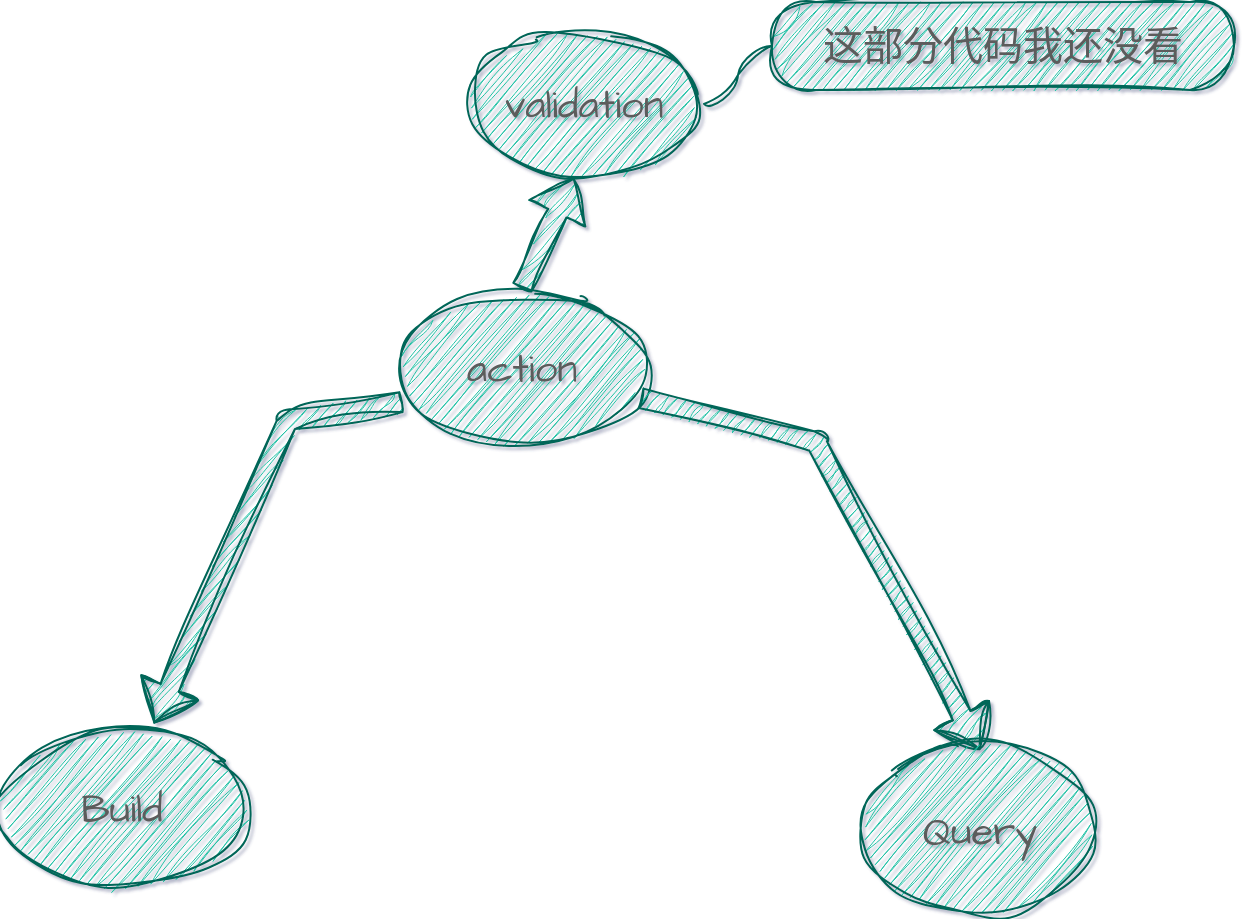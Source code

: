 <mxfile version="20.5.3" type="github">
  <diagram id="AhnOpRhV6lnkODjUMpa0" name="Page-1">
    <mxGraphModel dx="948" dy="548" grid="1" gridSize="11" guides="1" tooltips="1" connect="1" arrows="1" fold="1" page="1" pageScale="1" pageWidth="850" pageHeight="1100" math="0" shadow="1">
      <root>
        <mxCell id="0" />
        <mxCell id="1" parent="0" />
        <mxCell id="9DdzNbev5yr624p6ZmV5-5" value="action" style="ellipse;whiteSpace=wrap;html=1;hachureGap=4;jiggle=2;strokeColor=#006658;fontFamily=Architects Daughter;fontSource=https%3A%2F%2Ffonts.googleapis.com%2Fcss%3Ffamily%3DArchitects%2BDaughter;fontSize=20;fontColor=#5C5C5C;fillColor=#21C0A5;sketch=1;rounded=1;" vertex="1" parent="1">
          <mxGeometry x="365" y="165" width="120" height="80" as="geometry" />
        </mxCell>
        <mxCell id="9DdzNbev5yr624p6ZmV5-6" value="" style="shape=flexArrow;endArrow=classic;html=1;rounded=1;hachureGap=4;jiggle=2;strokeColor=#006658;fontFamily=Architects Daughter;fontSource=https%3A%2F%2Ffonts.googleapis.com%2Fcss%3Ffamily%3DArchitects%2BDaughter;fontSize=16;fontColor=#5C5C5C;fillColor=#21C0A5;exitX=0;exitY=0.713;exitDx=0;exitDy=0;exitPerimeter=0;entryX=0.633;entryY=-0.028;entryDx=0;entryDy=0;entryPerimeter=0;sketch=1;curved=1;" edge="1" parent="1" source="9DdzNbev5yr624p6ZmV5-5" target="9DdzNbev5yr624p6ZmV5-7">
          <mxGeometry width="50" height="50" relative="1" as="geometry">
            <mxPoint x="400" y="310" as="sourcePoint" />
            <mxPoint x="210" y="170" as="targetPoint" />
            <Array as="points">
              <mxPoint x="308" y="231" />
            </Array>
          </mxGeometry>
        </mxCell>
        <mxCell id="9DdzNbev5yr624p6ZmV5-7" value="Build" style="ellipse;whiteSpace=wrap;html=1;hachureGap=4;jiggle=2;strokeColor=#006658;fontFamily=Architects Daughter;fontSource=https%3A%2F%2Ffonts.googleapis.com%2Fcss%3Ffamily%3DArchitects%2BDaughter;fontSize=20;fontColor=#5C5C5C;fillColor=#21C0A5;sketch=1;rounded=1;" vertex="1" parent="1">
          <mxGeometry x="165" y="385" width="120" height="80" as="geometry" />
        </mxCell>
        <mxCell id="9DdzNbev5yr624p6ZmV5-10" value="" style="shape=flexArrow;endArrow=classic;html=1;rounded=1;hachureGap=4;jiggle=2;strokeColor=#006658;fontFamily=Architects Daughter;fontSource=https%3A%2F%2Ffonts.googleapis.com%2Fcss%3Ffamily%3DArchitects%2BDaughter;fontSize=16;fontColor=#5C5C5C;fillColor=#21C0A5;entryX=0.5;entryY=0;entryDx=0;entryDy=0;exitX=0.992;exitY=0.688;exitDx=0;exitDy=0;exitPerimeter=0;sketch=1;curved=1;" edge="1" parent="1" source="9DdzNbev5yr624p6ZmV5-5" target="9DdzNbev5yr624p6ZmV5-11">
          <mxGeometry width="50" height="50" relative="1" as="geometry">
            <mxPoint x="415" y="110.0" as="sourcePoint" />
            <mxPoint x="260" y="192.96" as="targetPoint" />
            <Array as="points">
              <mxPoint x="572" y="242" />
            </Array>
          </mxGeometry>
        </mxCell>
        <mxCell id="9DdzNbev5yr624p6ZmV5-11" value="Query" style="ellipse;whiteSpace=wrap;html=1;hachureGap=4;jiggle=2;strokeColor=#006658;fontFamily=Architects Daughter;fontSource=https%3A%2F%2Ffonts.googleapis.com%2Fcss%3Ffamily%3DArchitects%2BDaughter;fontSize=20;fontColor=#5C5C5C;fillColor=#21C0A5;sketch=1;rounded=1;" vertex="1" parent="1">
          <mxGeometry x="594" y="396" width="120" height="80" as="geometry" />
        </mxCell>
        <mxCell id="9DdzNbev5yr624p6ZmV5-12" value="" style="shape=flexArrow;endArrow=classic;html=1;rounded=1;hachureGap=4;jiggle=2;strokeColor=#006658;fontFamily=Architects Daughter;fontSource=https%3A%2F%2Ffonts.googleapis.com%2Fcss%3Ffamily%3DArchitects%2BDaughter;fontSize=16;fontColor=#5C5C5C;fillColor=#21C0A5;exitX=0.5;exitY=0;exitDx=0;exitDy=0;entryX=0.458;entryY=0.963;entryDx=0;entryDy=0;entryPerimeter=0;sketch=1;curved=1;" edge="1" parent="1" target="9DdzNbev5yr624p6ZmV5-13" source="9DdzNbev5yr624p6ZmV5-5">
          <mxGeometry width="50" height="50" relative="1" as="geometry">
            <mxPoint x="489" y="66" as="sourcePoint" />
            <mxPoint x="324" y="148.96" as="targetPoint" />
            <Array as="points">
              <mxPoint x="451" y="110" />
            </Array>
          </mxGeometry>
        </mxCell>
        <mxCell id="9DdzNbev5yr624p6ZmV5-13" value="validation" style="ellipse;whiteSpace=wrap;html=1;hachureGap=4;jiggle=2;strokeColor=#006658;fontFamily=Architects Daughter;fontSource=https%3A%2F%2Ffonts.googleapis.com%2Fcss%3Ffamily%3DArchitects%2BDaughter;fontSize=20;fontColor=#5C5C5C;fillColor=#21C0A5;sketch=1;rounded=1;" vertex="1" parent="1">
          <mxGeometry x="396" y="33" width="120" height="80" as="geometry" />
        </mxCell>
        <mxCell id="9DdzNbev5yr624p6ZmV5-14" value="这部分代码我还没看" style="whiteSpace=wrap;html=1;rounded=1;arcSize=50;align=center;verticalAlign=middle;strokeWidth=1;autosize=1;spacing=4;treeFolding=1;treeMoving=1;newEdgeStyle={&quot;edgeStyle&quot;:&quot;entityRelationEdgeStyle&quot;,&quot;startArrow&quot;:&quot;none&quot;,&quot;endArrow&quot;:&quot;none&quot;,&quot;segment&quot;:10,&quot;curved&quot;:1};hachureGap=4;jiggle=2;strokeColor=#006658;fontFamily=Architects Daughter;fontSource=https%3A%2F%2Ffonts.googleapis.com%2Fcss%3Ffamily%3DArchitects%2BDaughter;fontSize=20;fontColor=#5C5C5C;fillColor=#21C0A5;sketch=1;" vertex="1" parent="1">
          <mxGeometry x="550" y="22" width="231" height="44" as="geometry" />
        </mxCell>
        <mxCell id="9DdzNbev5yr624p6ZmV5-15" value="" style="edgeStyle=entityRelationEdgeStyle;startArrow=none;endArrow=none;segment=10;rounded=1;hachureGap=4;jiggle=2;strokeColor=#006658;fontFamily=Architects Daughter;fontSource=https%3A%2F%2Ffonts.googleapis.com%2Fcss%3Ffamily%3DArchitects%2BDaughter;fontSize=16;fontColor=#5C5C5C;fillColor=#21C0A5;sketch=1;curved=1;" edge="1" target="9DdzNbev5yr624p6ZmV5-14" parent="1">
          <mxGeometry relative="1" as="geometry">
            <mxPoint x="516" y="73" as="sourcePoint" />
          </mxGeometry>
        </mxCell>
      </root>
    </mxGraphModel>
  </diagram>
</mxfile>
